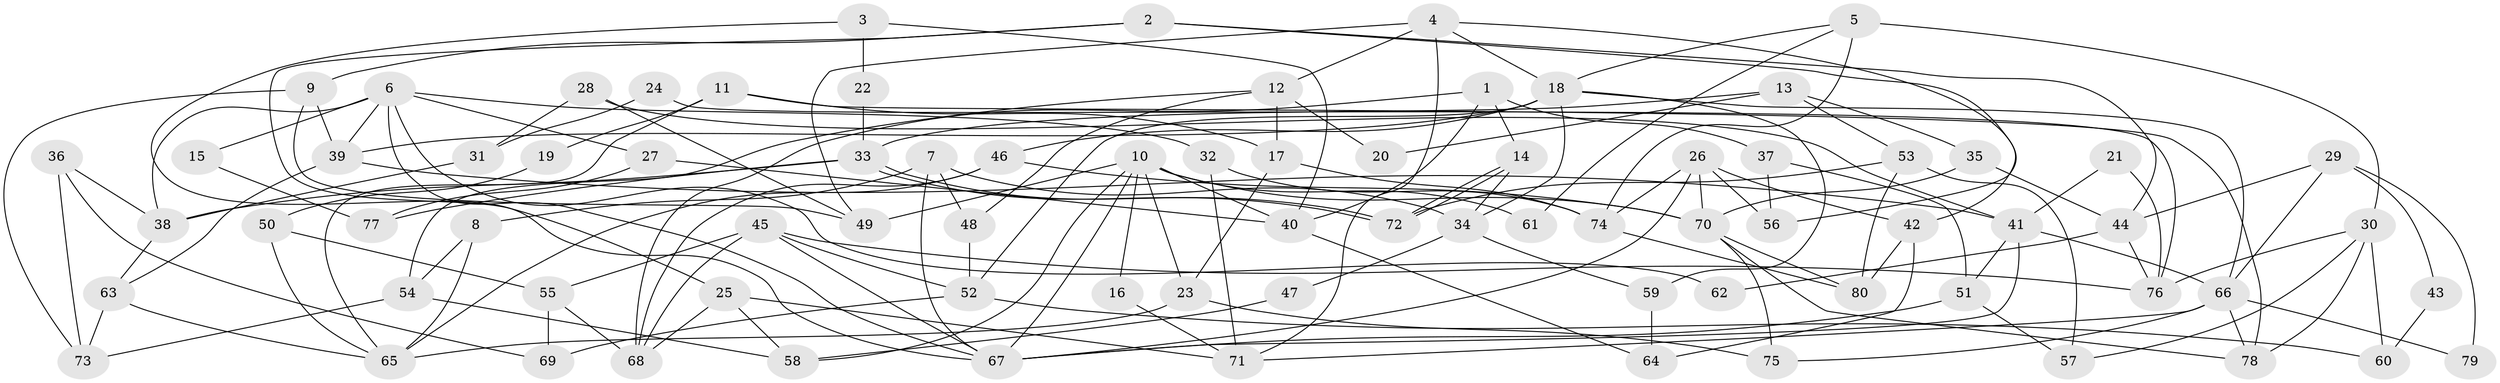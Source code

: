 // Generated by graph-tools (version 1.1) at 2025/14/03/09/25 04:14:53]
// undirected, 80 vertices, 160 edges
graph export_dot {
graph [start="1"]
  node [color=gray90,style=filled];
  1;
  2;
  3;
  4;
  5;
  6;
  7;
  8;
  9;
  10;
  11;
  12;
  13;
  14;
  15;
  16;
  17;
  18;
  19;
  20;
  21;
  22;
  23;
  24;
  25;
  26;
  27;
  28;
  29;
  30;
  31;
  32;
  33;
  34;
  35;
  36;
  37;
  38;
  39;
  40;
  41;
  42;
  43;
  44;
  45;
  46;
  47;
  48;
  49;
  50;
  51;
  52;
  53;
  54;
  55;
  56;
  57;
  58;
  59;
  60;
  61;
  62;
  63;
  64;
  65;
  66;
  67;
  68;
  69;
  70;
  71;
  72;
  73;
  74;
  75;
  76;
  77;
  78;
  79;
  80;
  1 -- 68;
  1 -- 37;
  1 -- 14;
  1 -- 40;
  2 -- 9;
  2 -- 25;
  2 -- 42;
  2 -- 44;
  3 -- 67;
  3 -- 40;
  3 -- 22;
  4 -- 18;
  4 -- 12;
  4 -- 49;
  4 -- 56;
  4 -- 71;
  5 -- 18;
  5 -- 30;
  5 -- 61;
  5 -- 74;
  6 -- 38;
  6 -- 39;
  6 -- 15;
  6 -- 27;
  6 -- 32;
  6 -- 62;
  6 -- 67;
  7 -- 67;
  7 -- 8;
  7 -- 34;
  7 -- 48;
  8 -- 54;
  8 -- 65;
  9 -- 73;
  9 -- 49;
  9 -- 39;
  10 -- 67;
  10 -- 40;
  10 -- 16;
  10 -- 23;
  10 -- 49;
  10 -- 58;
  10 -- 61;
  10 -- 70;
  11 -- 17;
  11 -- 65;
  11 -- 19;
  11 -- 78;
  12 -- 17;
  12 -- 48;
  12 -- 20;
  12 -- 54;
  13 -- 53;
  13 -- 35;
  13 -- 20;
  13 -- 33;
  14 -- 72;
  14 -- 72;
  14 -- 34;
  15 -- 77;
  16 -- 71;
  17 -- 74;
  17 -- 23;
  18 -- 34;
  18 -- 66;
  18 -- 39;
  18 -- 46;
  18 -- 52;
  18 -- 59;
  19 -- 50;
  21 -- 76;
  21 -- 41;
  22 -- 33;
  23 -- 75;
  23 -- 65;
  24 -- 76;
  24 -- 31;
  25 -- 68;
  25 -- 71;
  25 -- 58;
  26 -- 74;
  26 -- 70;
  26 -- 42;
  26 -- 56;
  26 -- 67;
  27 -- 40;
  27 -- 77;
  28 -- 41;
  28 -- 49;
  28 -- 31;
  29 -- 66;
  29 -- 44;
  29 -- 43;
  29 -- 79;
  30 -- 57;
  30 -- 78;
  30 -- 60;
  30 -- 76;
  31 -- 38;
  32 -- 71;
  32 -- 74;
  33 -- 72;
  33 -- 72;
  33 -- 38;
  33 -- 77;
  34 -- 47;
  34 -- 59;
  35 -- 70;
  35 -- 44;
  36 -- 38;
  36 -- 73;
  36 -- 69;
  37 -- 56;
  37 -- 51;
  38 -- 63;
  39 -- 41;
  39 -- 63;
  40 -- 64;
  41 -- 67;
  41 -- 51;
  41 -- 66;
  42 -- 64;
  42 -- 80;
  43 -- 60;
  44 -- 76;
  44 -- 62;
  45 -- 67;
  45 -- 52;
  45 -- 55;
  45 -- 68;
  45 -- 76;
  46 -- 70;
  46 -- 65;
  46 -- 68;
  47 -- 58;
  48 -- 52;
  50 -- 65;
  50 -- 55;
  51 -- 67;
  51 -- 57;
  52 -- 69;
  52 -- 60;
  53 -- 80;
  53 -- 72;
  53 -- 57;
  54 -- 58;
  54 -- 73;
  55 -- 68;
  55 -- 69;
  59 -- 64;
  63 -- 65;
  63 -- 73;
  66 -- 78;
  66 -- 71;
  66 -- 75;
  66 -- 79;
  70 -- 80;
  70 -- 75;
  70 -- 78;
  74 -- 80;
}
